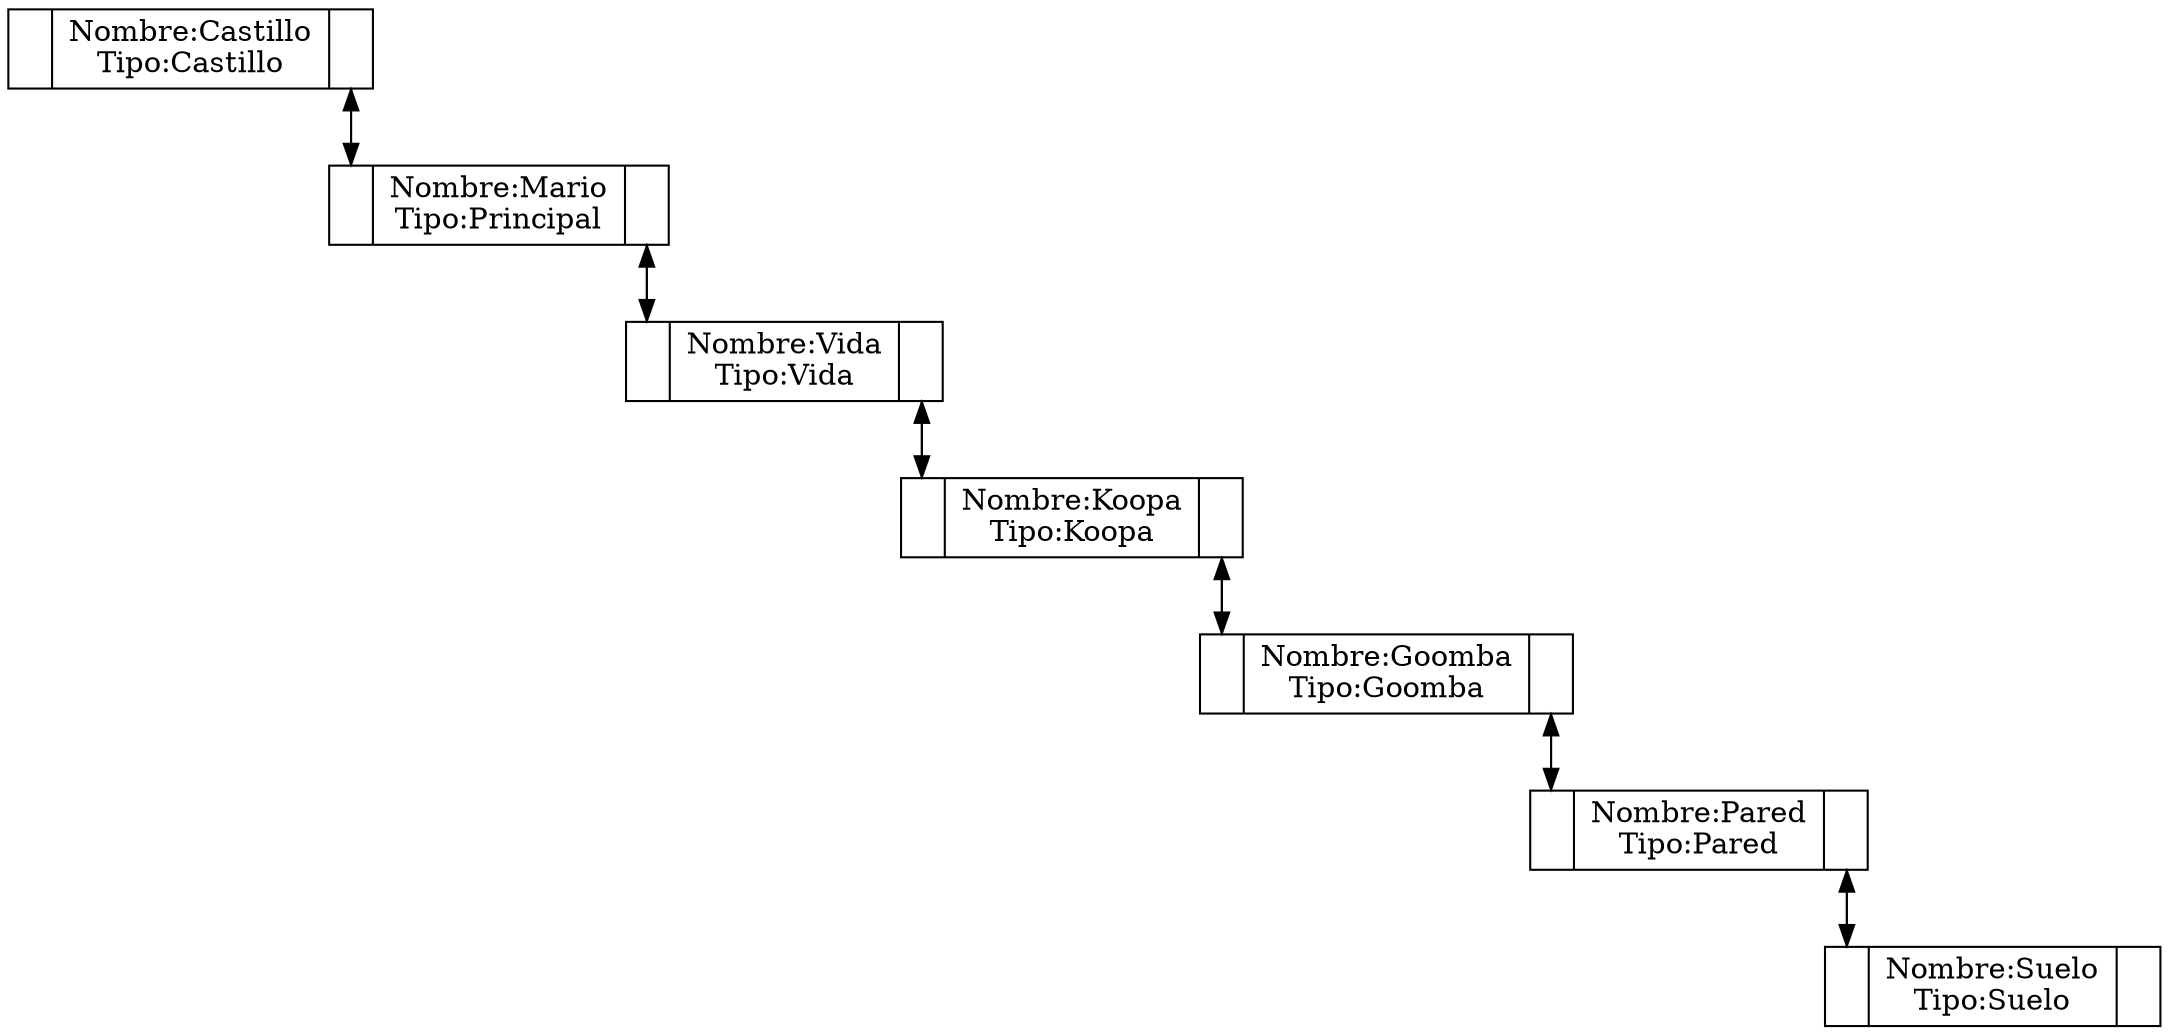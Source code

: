 digraph structs {
node [shape=record];
struct0 [label="<f0> |<f1>Nombre:Castillo\nTipo:Castillo|<f2>"];
struct1 [label="<f0> |<f1>Nombre:Mario\nTipo:Principal|<f2>"];
struct2 [label="<f0> |<f1>Nombre:Vida\nTipo:Vida|<f2>"];
struct3 [label="<f0> |<f1>Nombre:Koopa\nTipo:Koopa|<f2>"];
struct4 [label="<f0> |<f1>Nombre:Goomba\nTipo:Goomba|<f2>"];
struct5 [label="<f0> |<f1>Nombre:Pared\nTipo:Pared|<f2>"];
struct6 [label="<f0> |<f1>Nombre:Suelo\nTipo:Suelo|<f2>"];
struct0:f2 ->struct1:f0;
struct1:f0->struct0:f2
struct1:f2 ->struct2:f0;
struct2:f0->struct1:f2
struct2:f2 ->struct3:f0;
struct3:f0->struct2:f2
struct3:f2 ->struct4:f0;
struct4:f0->struct3:f2
struct4:f2 ->struct5:f0;
struct5:f0->struct4:f2
struct5:f2 ->struct6:f0;
struct6:f0->struct5:f2
}digraph structs {
node [shape=record];
struct0 [label="<f0> |<f1>Nombre:Castillo\nTipo:Castillo|<f2>"];
struct1 [label="<f0> |<f1>Nombre:Mario\nTipo:Principal|<f2>"];
struct2 [label="<f0> |<f1>Nombre:Vida\nTipo:Vida|<f2>"];
struct3 [label="<f0> |<f1>Nombre:Koopa\nTipo:Koopa|<f2>"];
struct4 [label="<f0> |<f1>Nombre:Goomba\nTipo:Goomba|<f2>"];
struct5 [label="<f0> |<f1>Nombre:Pared\nTipo:Pared|<f2>"];
struct6 [label="<f0> |<f1>Nombre:Suelo\nTipo:Suelo|<f2>"];
struct0:f2 ->struct1:f0;
struct1:f0->struct0:f2
struct1:f2 ->struct2:f0;
struct2:f0->struct1:f2
struct2:f2 ->struct3:f0;
struct3:f0->struct2:f2
struct3:f2 ->struct4:f0;
struct4:f0->struct3:f2
struct4:f2 ->struct5:f0;
struct5:f0->struct4:f2
struct5:f2 ->struct6:f0;
struct6:f0->struct5:f2
}digraph structs {
node [shape=record];
struct0 [label="<f0> |<f1>Nombre:Castillo\nTipo:Castillo|<f2>"];
struct1 [label="<f0> |<f1>Nombre:Mario\nTipo:Principal|<f2>"];
struct2 [label="<f0> |<f1>Nombre:Vida\nTipo:Vida|<f2>"];
struct3 [label="<f0> |<f1>Nombre:Koopa\nTipo:Koopa|<f2>"];
struct4 [label="<f0> |<f1>Nombre:Goomba\nTipo:Goomba|<f2>"];
struct5 [label="<f0> |<f1>Nombre:Pared\nTipo:Pared|<f2>"];
struct6 [label="<f0> |<f1>Nombre:Suelo\nTipo:Suelo|<f2>"];
struct0:f2 ->struct1:f0;
struct1:f0->struct0:f2
struct1:f2 ->struct2:f0;
struct2:f0->struct1:f2
struct2:f2 ->struct3:f0;
struct3:f0->struct2:f2
struct3:f2 ->struct4:f0;
struct4:f0->struct3:f2
struct4:f2 ->struct5:f0;
struct5:f0->struct4:f2
struct5:f2 ->struct6:f0;
struct6:f0->struct5:f2
}digraph structs {
node [shape=record];
struct0 [label="<f0> |<f1>Nombre:Castillo\nTipo:Castillo|<f2>"];
struct1 [label="<f0> |<f1>Nombre:Mario\nTipo:Principal|<f2>"];
struct2 [label="<f0> |<f1>Nombre:Vida\nTipo:Vida|<f2>"];
struct3 [label="<f0> |<f1>Nombre:Koopa\nTipo:Koopa|<f2>"];
struct4 [label="<f0> |<f1>Nombre:Goomba\nTipo:Goomba|<f2>"];
struct5 [label="<f0> |<f1>Nombre:Pared\nTipo:Pared|<f2>"];
struct6 [label="<f0> |<f1>Nombre:Suelo\nTipo:Suelo|<f2>"];
struct0:f2 ->struct1:f0;
struct1:f0->struct0:f2
struct1:f2 ->struct2:f0;
struct2:f0->struct1:f2
struct2:f2 ->struct3:f0;
struct3:f0->struct2:f2
struct3:f2 ->struct4:f0;
struct4:f0->struct3:f2
struct4:f2 ->struct5:f0;
struct5:f0->struct4:f2
struct5:f2 ->struct6:f0;
struct6:f0->struct5:f2
}digraph structs {
node [shape=record];
struct0 [label="<f0> |<f1>Nombre:Castillo\nTipo:Castillo|<f2>"];
struct1 [label="<f0> |<f1>Nombre:Mario\nTipo:Principal|<f2>"];
struct2 [label="<f0> |<f1>Nombre:Vida\nTipo:Vida|<f2>"];
struct3 [label="<f0> |<f1>Nombre:Koopa\nTipo:Koopa|<f2>"];
struct4 [label="<f0> |<f1>Nombre:Goomba\nTipo:Goomba|<f2>"];
struct5 [label="<f0> |<f1>Nombre:Pared\nTipo:Pared|<f2>"];
struct6 [label="<f0> |<f1>Nombre:Suelo\nTipo:Suelo|<f2>"];
struct0:f2 ->struct1:f0;
struct1:f0->struct0:f2
struct1:f2 ->struct2:f0;
struct2:f0->struct1:f2
struct2:f2 ->struct3:f0;
struct3:f0->struct2:f2
struct3:f2 ->struct4:f0;
struct4:f0->struct3:f2
struct4:f2 ->struct5:f0;
struct5:f0->struct4:f2
struct5:f2 ->struct6:f0;
struct6:f0->struct5:f2
}digraph structs {
node [shape=record];
struct0 [label="<f0> |<f1>Nombre:Castillo\nTipo:Castillo|<f2>"];
struct1 [label="<f0> |<f1>Nombre:Mario\nTipo:Principal|<f2>"];
struct2 [label="<f0> |<f1>Nombre:Vida\nTipo:Vida|<f2>"];
struct3 [label="<f0> |<f1>Nombre:Koopa\nTipo:Koopa|<f2>"];
struct4 [label="<f0> |<f1>Nombre:Goomba\nTipo:Goomba|<f2>"];
struct5 [label="<f0> |<f1>Nombre:Pared\nTipo:Pared|<f2>"];
struct6 [label="<f0> |<f1>Nombre:Suelo\nTipo:Suelo|<f2>"];
struct0:f2 ->struct1:f0;
struct1:f0->struct0:f2
struct1:f2 ->struct2:f0;
struct2:f0->struct1:f2
struct2:f2 ->struct3:f0;
struct3:f0->struct2:f2
struct3:f2 ->struct4:f0;
struct4:f0->struct3:f2
struct4:f2 ->struct5:f0;
struct5:f0->struct4:f2
struct5:f2 ->struct6:f0;
struct6:f0->struct5:f2
}digraph structs {
node [shape=record];
struct0 [label="<f0> |<f1>Nombre:Castillo\nTipo:Castillo|<f2>"];
struct1 [label="<f0> |<f1>Nombre:Mario\nTipo:Principal|<f2>"];
struct2 [label="<f0> |<f1>Nombre:Vida\nTipo:Vida|<f2>"];
struct3 [label="<f0> |<f1>Nombre:Koopa\nTipo:Koopa|<f2>"];
struct4 [label="<f0> |<f1>Nombre:Goomba\nTipo:Goomba|<f2>"];
struct5 [label="<f0> |<f1>Nombre:Pared\nTipo:Pared|<f2>"];
struct6 [label="<f0> |<f1>Nombre:Suelo\nTipo:Suelo|<f2>"];
struct0:f2 ->struct1:f0;
struct1:f0->struct0:f2
struct1:f2 ->struct2:f0;
struct2:f0->struct1:f2
struct2:f2 ->struct3:f0;
struct3:f0->struct2:f2
struct3:f2 ->struct4:f0;
struct4:f0->struct3:f2
struct4:f2 ->struct5:f0;
struct5:f0->struct4:f2
struct5:f2 ->struct6:f0;
struct6:f0->struct5:f2
}digraph structs {
node [shape=record];
struct0 [label="<f0> |<f1>Nombre:Castillo\nTipo:Castillo|<f2>"];
struct1 [label="<f0> |<f1>Nombre:Mario\nTipo:Principal|<f2>"];
struct2 [label="<f0> |<f1>Nombre:Vida\nTipo:Vida|<f2>"];
struct3 [label="<f0> |<f1>Nombre:Koopa\nTipo:Koopa|<f2>"];
struct4 [label="<f0> |<f1>Nombre:Goomba\nTipo:Goomba|<f2>"];
struct5 [label="<f0> |<f1>Nombre:Pared\nTipo:Pared|<f2>"];
struct6 [label="<f0> |<f1>Nombre:Suelo\nTipo:Suelo|<f2>"];
struct0:f2 ->struct1:f0;
struct1:f0->struct0:f2
struct1:f2 ->struct2:f0;
struct2:f0->struct1:f2
struct2:f2 ->struct3:f0;
struct3:f0->struct2:f2
struct3:f2 ->struct4:f0;
struct4:f0->struct3:f2
struct4:f2 ->struct5:f0;
struct5:f0->struct4:f2
struct5:f2 ->struct6:f0;
struct6:f0->struct5:f2
}digraph structs {
node [shape=record];
struct0 [label="<f0> |<f1>Nombre:Castillo\nTipo:Castillo|<f2>"];
struct1 [label="<f0> |<f1>Nombre:Mario\nTipo:Principal|<f2>"];
struct2 [label="<f0> |<f1>Nombre:Vida\nTipo:Vida|<f2>"];
struct3 [label="<f0> |<f1>Nombre:Koopa\nTipo:Koopa|<f2>"];
struct4 [label="<f0> |<f1>Nombre:Goomba\nTipo:Goomba|<f2>"];
struct5 [label="<f0> |<f1>Nombre:Pared\nTipo:Pared|<f2>"];
struct6 [label="<f0> |<f1>Nombre:Suelo\nTipo:Suelo|<f2>"];
struct0:f2 ->struct1:f0;
struct1:f0->struct0:f2
struct1:f2 ->struct2:f0;
struct2:f0->struct1:f2
struct2:f2 ->struct3:f0;
struct3:f0->struct2:f2
struct3:f2 ->struct4:f0;
struct4:f0->struct3:f2
struct4:f2 ->struct5:f0;
struct5:f0->struct4:f2
struct5:f2 ->struct6:f0;
struct6:f0->struct5:f2
}digraph structs {
node [shape=record];
struct0 [label="<f0> |<f1>Nombre:Castillo\nTipo:Castillo|<f2>"];
struct1 [label="<f0> |<f1>Nombre:Mario\nTipo:Principal|<f2>"];
struct2 [label="<f0> |<f1>Nombre:Vida\nTipo:Vida|<f2>"];
struct3 [label="<f0> |<f1>Nombre:Koopa\nTipo:Koopa|<f2>"];
struct4 [label="<f0> |<f1>Nombre:Goomba\nTipo:Goomba|<f2>"];
struct5 [label="<f0> |<f1>Nombre:Pared\nTipo:Pared|<f2>"];
struct6 [label="<f0> |<f1>Nombre:Suelo\nTipo:Suelo|<f2>"];
struct0:f2 ->struct1:f0;
struct1:f0->struct0:f2
struct1:f2 ->struct2:f0;
struct2:f0->struct1:f2
struct2:f2 ->struct3:f0;
struct3:f0->struct2:f2
struct3:f2 ->struct4:f0;
struct4:f0->struct3:f2
struct4:f2 ->struct5:f0;
struct5:f0->struct4:f2
struct5:f2 ->struct6:f0;
struct6:f0->struct5:f2
}